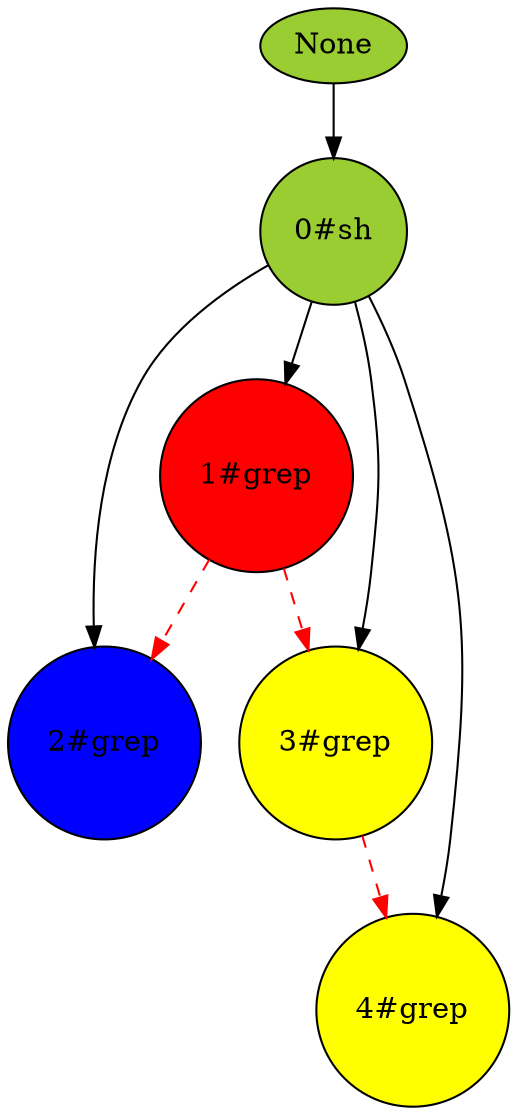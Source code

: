 digraph "Graph" {
	node [fillcolor=yellowgreen style=filled]
	1 [label="0#sh" shape=circle]
	edge [color=black style=solid]
	None -> 1
	node [fillcolor=red style=filled]
	5 [label="1#grep" shape=circle]
	edge [color=black style=solid]
	1 -> 5
	node [fillcolor=blue style=filled]
	6 [label="2#grep" shape=circle]
	edge [color=black style=solid]
	1 -> 6
	edge [color=red style=dashed]
	5 -> 6
	node [fillcolor=yellow style=filled]
	7 [label="3#grep" shape=circle]
	edge [color=black style=solid]
	1 -> 7
	edge [color=red style=dashed]
	5 -> 7
	node [fillcolor=yellow style=filled]
	8 [label="4#grep" shape=circle]
	edge [color=black style=solid]
	1 -> 8
	edge [color=red style=dashed]
	7 -> 8
}
